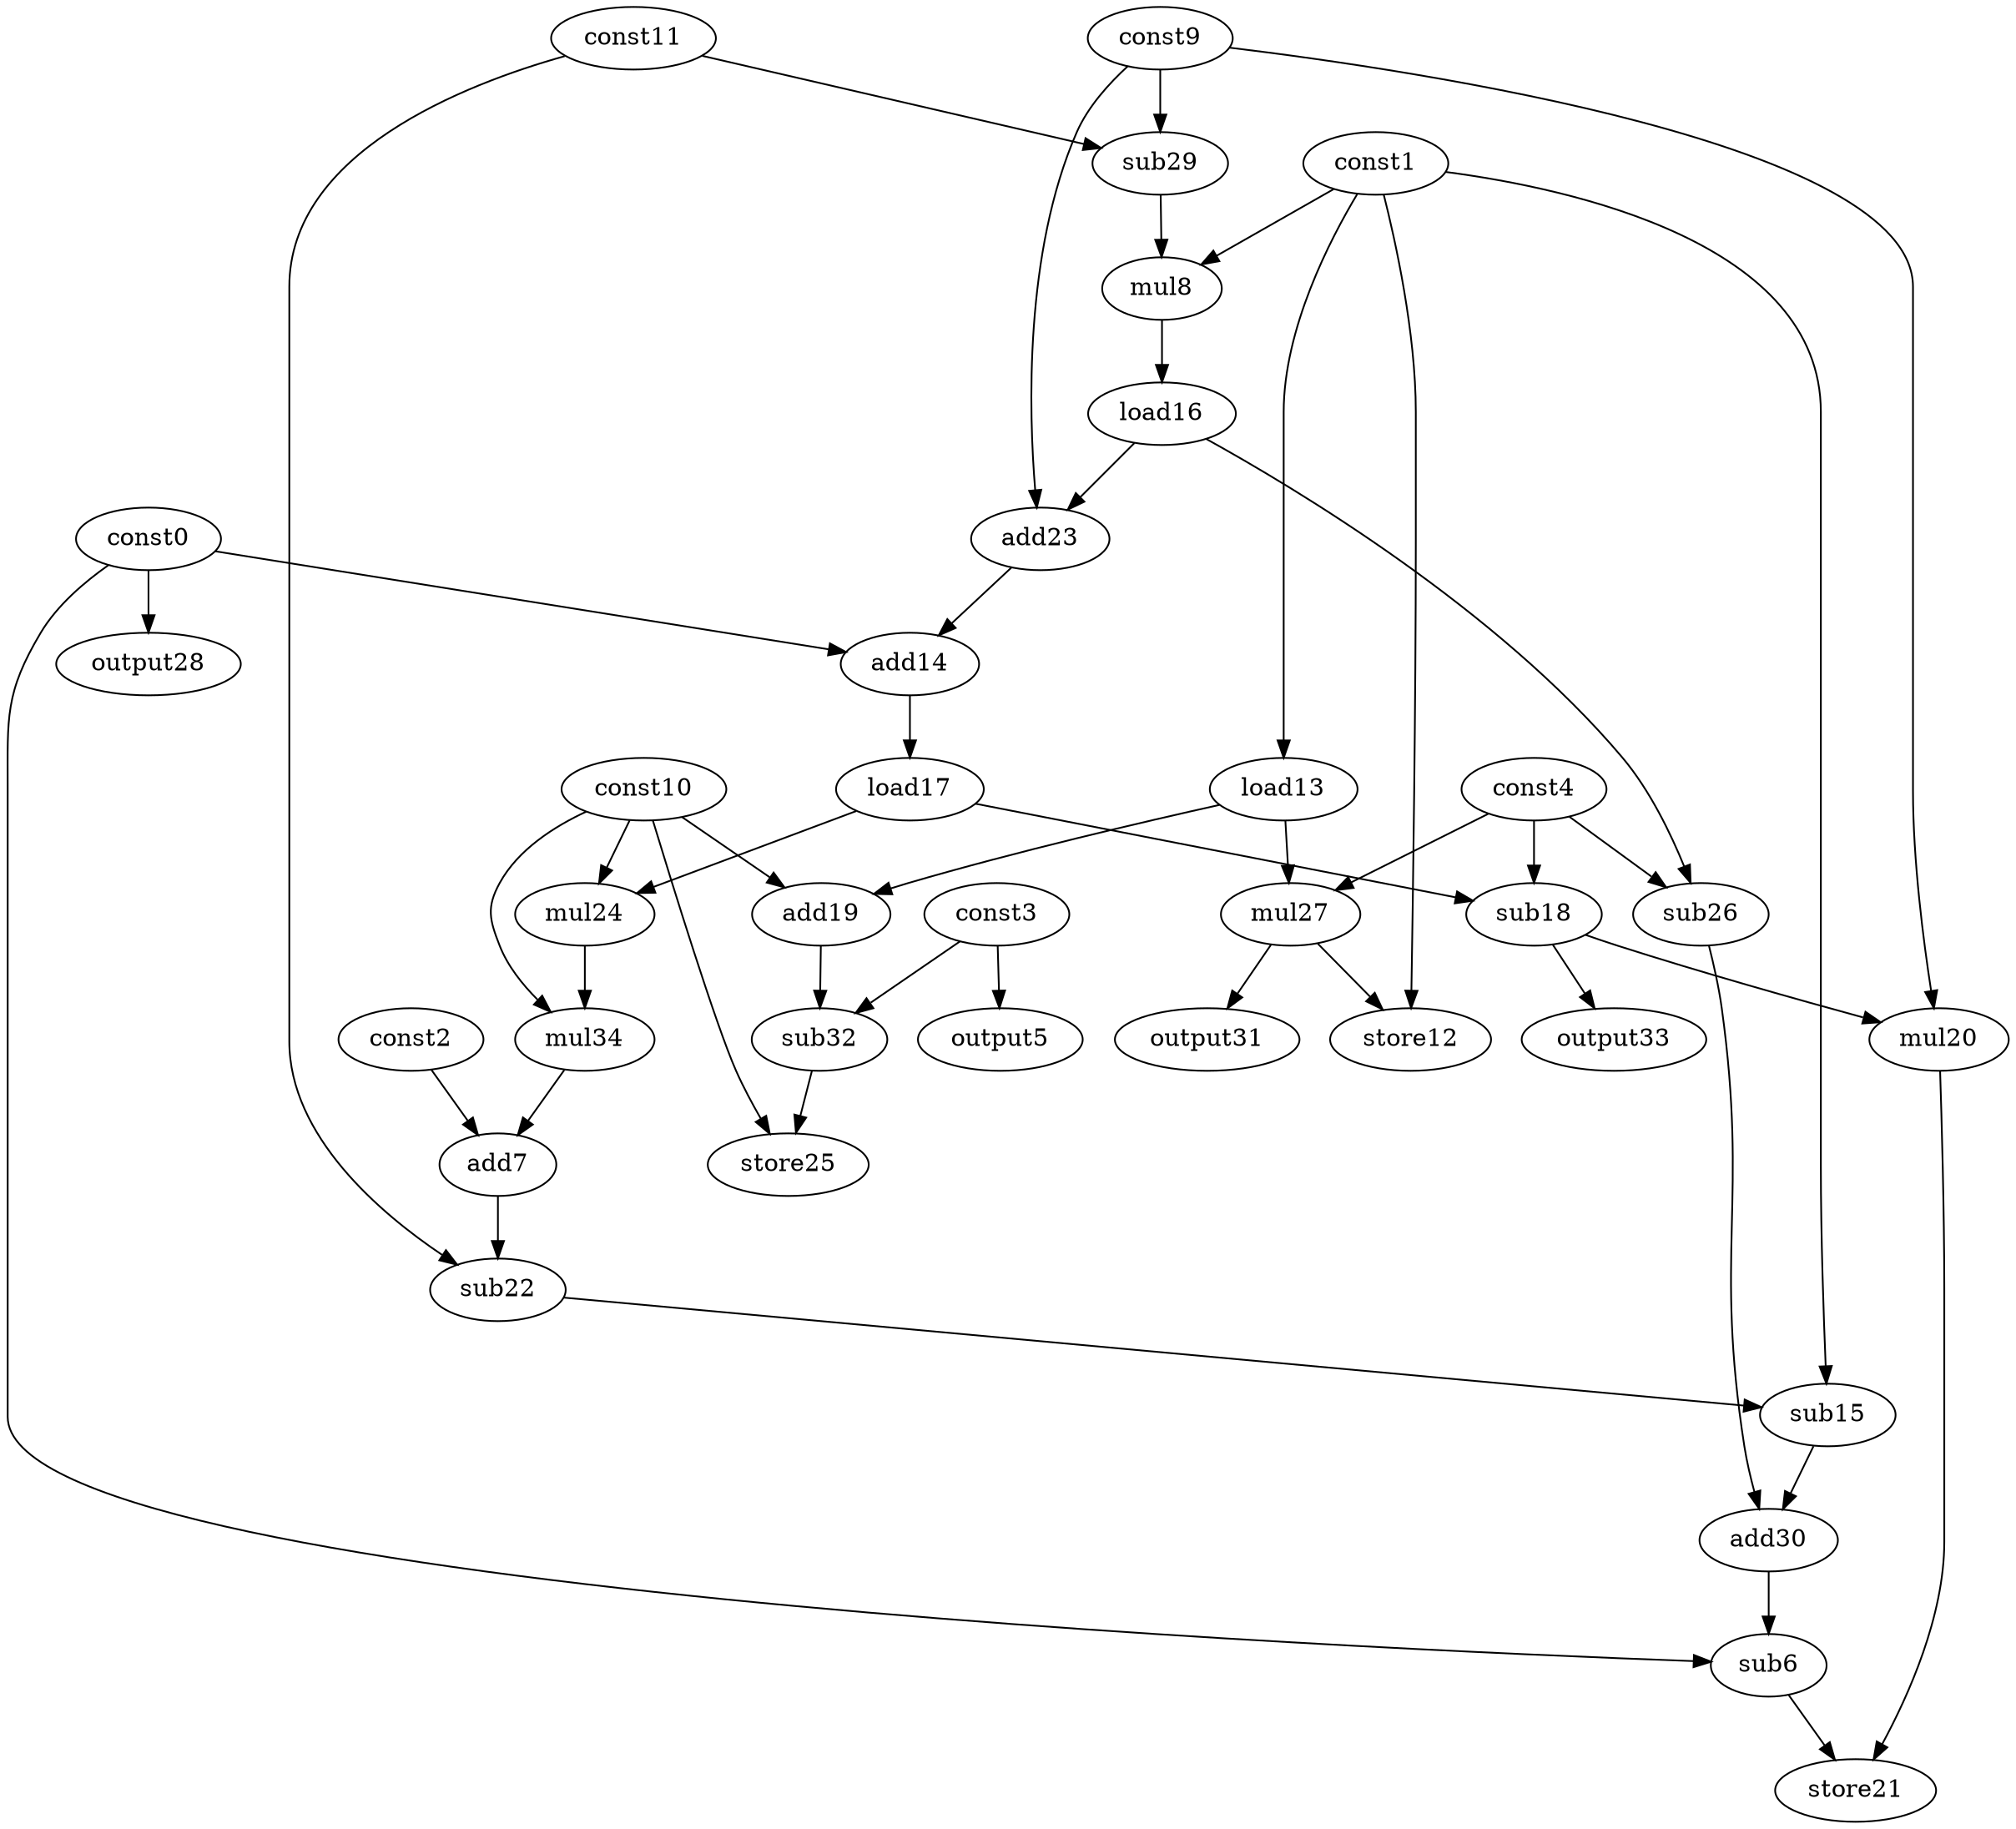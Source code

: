 digraph G { 
const0[opcode=const]; 
const1[opcode=const]; 
const2[opcode=const]; 
const3[opcode=const]; 
const4[opcode=const]; 
output5[opcode=output]; 
sub6[opcode=sub]; 
add7[opcode=add]; 
mul8[opcode=mul]; 
const9[opcode=const]; 
const10[opcode=const]; 
const11[opcode=const]; 
store12[opcode=store]; 
load13[opcode=load]; 
add14[opcode=add]; 
sub15[opcode=sub]; 
load16[opcode=load]; 
load17[opcode=load]; 
sub18[opcode=sub]; 
add19[opcode=add]; 
mul20[opcode=mul]; 
store21[opcode=store]; 
sub22[opcode=sub]; 
add23[opcode=add]; 
mul24[opcode=mul]; 
store25[opcode=store]; 
sub26[opcode=sub]; 
mul27[opcode=mul]; 
output28[opcode=output]; 
sub29[opcode=sub]; 
add30[opcode=add]; 
output31[opcode=output]; 
sub32[opcode=sub]; 
output33[opcode=output]; 
mul34[opcode=mul]; 
const3->output5[operand=0];
const1->load13[operand=0];
const0->output28[operand=0];
const9->sub29[operand=0];
const11->sub29[operand=1];
const1->mul8[operand=0];
sub29->mul8[operand=1];
const10->add19[operand=0];
load13->add19[operand=1];
const4->mul27[operand=0];
load13->mul27[operand=1];
const1->store12[operand=0];
mul27->store12[operand=1];
mul8->load16[operand=0];
mul27->output31[operand=0];
add19->sub32[operand=0];
const3->sub32[operand=1];
load16->add23[operand=0];
const9->add23[operand=1];
sub32->store25[operand=0];
const10->store25[operand=1];
load16->sub26[operand=0];
const4->sub26[operand=1];
const0->add14[operand=0];
add23->add14[operand=1];
add14->load17[operand=0];
load17->sub18[operand=0];
const4->sub18[operand=1];
load17->mul24[operand=0];
const10->mul24[operand=1];
const9->mul20[operand=0];
sub18->mul20[operand=1];
sub18->output33[operand=0];
mul24->mul34[operand=0];
const10->mul34[operand=1];
mul34->add7[operand=0];
const2->add7[operand=1];
const11->sub22[operand=0];
add7->sub22[operand=1];
const1->sub15[operand=0];
sub22->sub15[operand=1];
sub26->add30[operand=0];
sub15->add30[operand=1];
const0->sub6[operand=0];
add30->sub6[operand=1];
mul20->store21[operand=0];
sub6->store21[operand=1];
}
